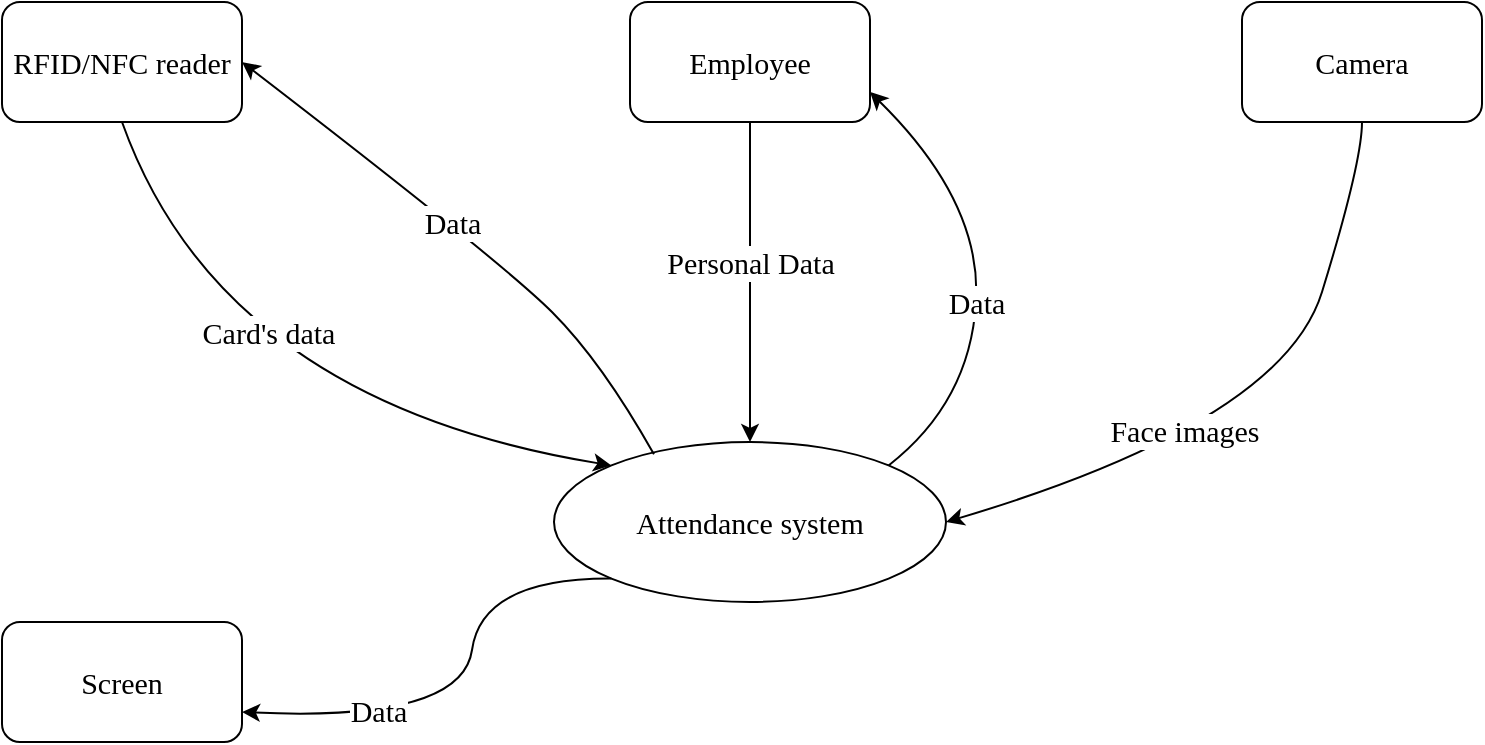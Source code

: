 <mxfile version="19.0.3" type="device"><diagram id="MmtnPtG7CI6s9Mj6E5RJ" name="Page-1"><mxGraphModel dx="1038" dy="649" grid="1" gridSize="10" guides="1" tooltips="1" connect="1" arrows="1" fold="1" page="1" pageScale="1" pageWidth="827" pageHeight="1169" math="0" shadow="0"><root><mxCell id="0"/><mxCell id="1" parent="0"/><mxCell id="nPZA7qpnRAoJ6NCPJog4-1" value="RFID/NFC reader" style="rounded=1;whiteSpace=wrap;html=1;fontFamily=Times New Roman;fontSize=15;" parent="1" vertex="1"><mxGeometry x="40" y="40" width="120" height="60" as="geometry"/></mxCell><mxCell id="vkgwShbReoHaFRzFnjxC-2" style="edgeStyle=orthogonalEdgeStyle;rounded=0;orthogonalLoop=1;jettySize=auto;html=1;exitX=0.5;exitY=1;exitDx=0;exitDy=0;fontFamily=Times New Roman;fontSize=15;" parent="1" source="nPZA7qpnRAoJ6NCPJog4-2" target="nPZA7qpnRAoJ6NCPJog4-4" edge="1"><mxGeometry relative="1" as="geometry"><Array as="points"><mxPoint x="414" y="180"/><mxPoint x="414" y="180"/></Array></mxGeometry></mxCell><mxCell id="vkgwShbReoHaFRzFnjxC-14" value="Personal Data" style="edgeLabel;html=1;align=center;verticalAlign=middle;resizable=0;points=[];fontSize=15;fontFamily=Times New Roman;imageAspect=1;" parent="vkgwShbReoHaFRzFnjxC-2" vertex="1" connectable="0"><mxGeometry x="0.158" relative="1" as="geometry"><mxPoint y="-23" as="offset"/></mxGeometry></mxCell><mxCell id="nPZA7qpnRAoJ6NCPJog4-2" value="Employee" style="rounded=1;whiteSpace=wrap;html=1;fontFamily=Times New Roman;fontSize=15;" parent="1" vertex="1"><mxGeometry x="354" y="40" width="120" height="60" as="geometry"/></mxCell><mxCell id="nPZA7qpnRAoJ6NCPJog4-3" value="Camera" style="rounded=1;whiteSpace=wrap;html=1;fontFamily=Times New Roman;fontSize=15;" parent="1" vertex="1"><mxGeometry x="660" y="40" width="120" height="60" as="geometry"/></mxCell><mxCell id="nPZA7qpnRAoJ6NCPJog4-4" value="Attendance system" style="ellipse;whiteSpace=wrap;html=1;fontFamily=Times New Roman;fontSize=15;" parent="1" vertex="1"><mxGeometry x="316" y="260" width="196" height="80" as="geometry"/></mxCell><mxCell id="nPZA7qpnRAoJ6NCPJog4-5" value="Screen" style="rounded=1;whiteSpace=wrap;html=1;fontFamily=Times New Roman;fontSize=15;" parent="1" vertex="1"><mxGeometry x="40" y="350" width="120" height="60" as="geometry"/></mxCell><mxCell id="vkgwShbReoHaFRzFnjxC-4" value="" style="curved=1;endArrow=classic;html=1;rounded=0;fontFamily=Times New Roman;fontSize=15;exitX=1;exitY=0;exitDx=0;exitDy=0;entryX=1;entryY=0.75;entryDx=0;entryDy=0;" parent="1" source="nPZA7qpnRAoJ6NCPJog4-4" target="nPZA7qpnRAoJ6NCPJog4-2" edge="1"><mxGeometry width="50" height="50" relative="1" as="geometry"><mxPoint x="474" y="240" as="sourcePoint"/><mxPoint x="524" y="190" as="targetPoint"/><Array as="points"><mxPoint x="524" y="240"/><mxPoint x="530" y="140"/></Array></mxGeometry></mxCell><mxCell id="vkgwShbReoHaFRzFnjxC-13" value="Data" style="edgeLabel;html=1;align=center;verticalAlign=middle;resizable=0;points=[];fontSize=15;fontFamily=Times New Roman;" parent="vkgwShbReoHaFRzFnjxC-4" vertex="1" connectable="0"><mxGeometry x="0.043" y="1" relative="1" as="geometry"><mxPoint y="18" as="offset"/></mxGeometry></mxCell><mxCell id="vkgwShbReoHaFRzFnjxC-5" value="" style="curved=1;endArrow=classic;html=1;rounded=0;fontFamily=Times New Roman;fontSize=15;exitX=0.5;exitY=1;exitDx=0;exitDy=0;entryX=1;entryY=0.5;entryDx=0;entryDy=0;" parent="1" source="nPZA7qpnRAoJ6NCPJog4-3" target="nPZA7qpnRAoJ6NCPJog4-4" edge="1"><mxGeometry width="50" height="50" relative="1" as="geometry"><mxPoint x="629.296" y="326.716" as="sourcePoint"/><mxPoint x="620" y="140" as="targetPoint"/><Array as="points"><mxPoint x="720" y="120"/><mxPoint x="680" y="250"/></Array></mxGeometry></mxCell><mxCell id="vkgwShbReoHaFRzFnjxC-12" value="Face images" style="edgeLabel;html=1;align=center;verticalAlign=middle;resizable=0;points=[];fontSize=15;fontFamily=Times New Roman;" parent="vkgwShbReoHaFRzFnjxC-5" vertex="1" connectable="0"><mxGeometry x="0.234" y="-10" relative="1" as="geometry"><mxPoint as="offset"/></mxGeometry></mxCell><mxCell id="vkgwShbReoHaFRzFnjxC-6" value="" style="curved=1;endArrow=classic;html=1;rounded=0;fontFamily=Times New Roman;fontSize=15;exitX=0.255;exitY=0.077;exitDx=0;exitDy=0;exitPerimeter=0;entryX=1;entryY=0.5;entryDx=0;entryDy=0;" parent="1" source="nPZA7qpnRAoJ6NCPJog4-4" target="nPZA7qpnRAoJ6NCPJog4-1" edge="1"><mxGeometry width="50" height="50" relative="1" as="geometry"><mxPoint x="290" y="220" as="sourcePoint"/><mxPoint x="340" y="170" as="targetPoint"/><Array as="points"><mxPoint x="340" y="220"/><mxPoint x="290" y="170"/></Array></mxGeometry></mxCell><mxCell id="vkgwShbReoHaFRzFnjxC-15" value="Data" style="edgeLabel;html=1;align=center;verticalAlign=middle;resizable=0;points=[];fontSize=15;fontFamily=Times New Roman;" parent="vkgwShbReoHaFRzFnjxC-6" vertex="1" connectable="0"><mxGeometry x="0.085" y="-1" relative="1" as="geometry"><mxPoint as="offset"/></mxGeometry></mxCell><mxCell id="vkgwShbReoHaFRzFnjxC-8" value="" style="curved=1;endArrow=classic;html=1;rounded=0;fontFamily=Times New Roman;fontSize=15;exitX=0.5;exitY=1;exitDx=0;exitDy=0;entryX=0;entryY=0;entryDx=0;entryDy=0;" parent="1" source="nPZA7qpnRAoJ6NCPJog4-1" target="nPZA7qpnRAoJ6NCPJog4-4" edge="1"><mxGeometry width="50" height="50" relative="1" as="geometry"><mxPoint x="170" y="190" as="sourcePoint"/><mxPoint x="220" y="140" as="targetPoint"/><Array as="points"><mxPoint x="150" y="240"/></Array></mxGeometry></mxCell><mxCell id="vkgwShbReoHaFRzFnjxC-16" value="Card's data" style="edgeLabel;html=1;align=center;verticalAlign=middle;resizable=0;points=[];fontSize=15;fontFamily=Times New Roman;" parent="vkgwShbReoHaFRzFnjxC-8" vertex="1" connectable="0"><mxGeometry x="-0.289" y="33" relative="1" as="geometry"><mxPoint as="offset"/></mxGeometry></mxCell><mxCell id="vkgwShbReoHaFRzFnjxC-10" value="" style="curved=1;endArrow=classic;html=1;rounded=0;fontFamily=Times New Roman;fontSize=15;exitX=0;exitY=1;exitDx=0;exitDy=0;entryX=1;entryY=0.75;entryDx=0;entryDy=0;" parent="1" source="nPZA7qpnRAoJ6NCPJog4-4" target="nPZA7qpnRAoJ6NCPJog4-5" edge="1"><mxGeometry width="50" height="50" relative="1" as="geometry"><mxPoint x="300" y="320" as="sourcePoint"/><mxPoint x="250" y="370" as="targetPoint"/><Array as="points"><mxPoint x="280" y="328"/><mxPoint x="270" y="400"/></Array></mxGeometry></mxCell><mxCell id="vkgwShbReoHaFRzFnjxC-11" value="Data" style="edgeLabel;html=1;align=center;verticalAlign=middle;resizable=0;points=[];fontSize=15;fontFamily=Times New Roman;" parent="vkgwShbReoHaFRzFnjxC-10" vertex="1" connectable="0"><mxGeometry x="0.453" y="-4" relative="1" as="geometry"><mxPoint as="offset"/></mxGeometry></mxCell></root></mxGraphModel></diagram></mxfile>